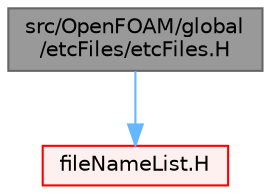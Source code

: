 digraph "src/OpenFOAM/global/etcFiles/etcFiles.H"
{
 // LATEX_PDF_SIZE
  bgcolor="transparent";
  edge [fontname=Helvetica,fontsize=10,labelfontname=Helvetica,labelfontsize=10];
  node [fontname=Helvetica,fontsize=10,shape=box,height=0.2,width=0.4];
  Node1 [id="Node000001",label="src/OpenFOAM/global\l/etcFiles/etcFiles.H",height=0.2,width=0.4,color="gray40", fillcolor="grey60", style="filled", fontcolor="black",tooltip="Functions to search 'etc' directories for configuration files etc."];
  Node1 -> Node2 [id="edge1_Node000001_Node000002",color="steelblue1",style="solid",tooltip=" "];
  Node2 [id="Node000002",label="fileNameList.H",height=0.2,width=0.4,color="red", fillcolor="#FFF0F0", style="filled",URL="$fileNameList_8H.html",tooltip=" "];
}
